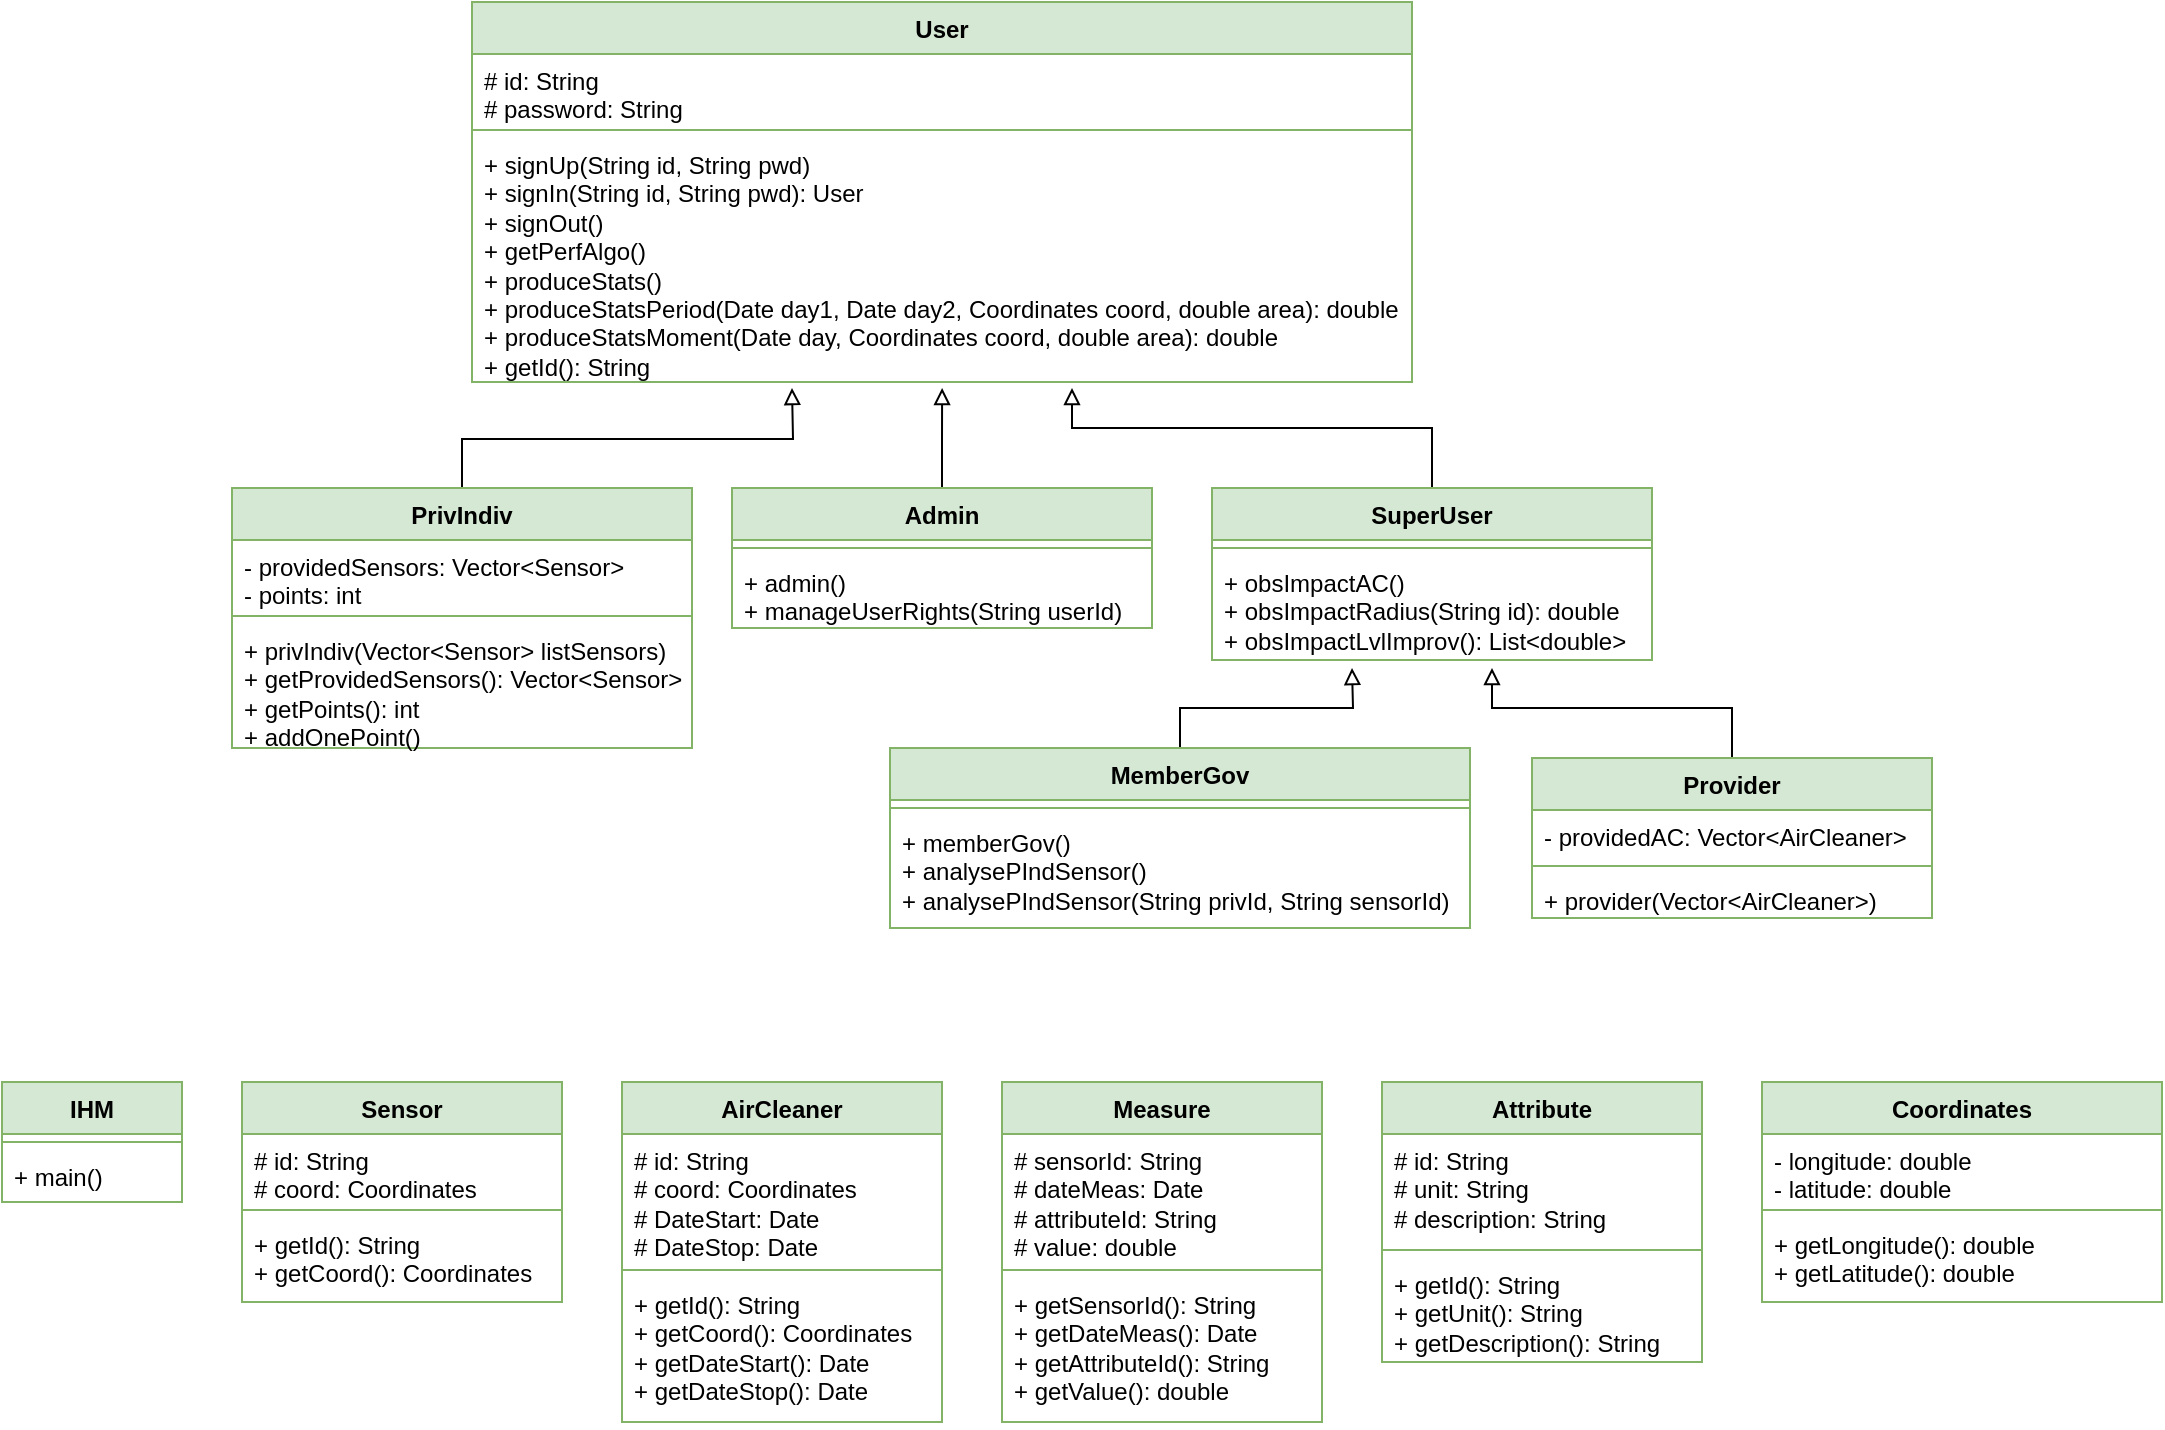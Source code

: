 <mxfile version="21.2.4">
  <diagram name="Page-1" id="yiN5j1oyxYad6qEhMctS">
    <mxGraphModel dx="1477" dy="998" grid="1" gridSize="10" guides="1" tooltips="1" connect="1" arrows="1" fold="1" page="1" pageScale="1" pageWidth="1169" pageHeight="827" math="0" shadow="0">
      <root>
        <mxCell id="0" />
        <mxCell id="1" parent="0" />
        <mxCell id="yn7_J2-3DS3pyrR_qpt7-1" value="User" style="swimlane;fontStyle=1;align=center;verticalAlign=top;childLayout=stackLayout;horizontal=1;startSize=26;horizontalStack=0;resizeParent=1;resizeParentMax=0;resizeLast=0;collapsible=1;marginBottom=0;whiteSpace=wrap;html=1;fillColor=#d5e8d4;strokeColor=#82b366;" vertex="1" parent="1">
          <mxGeometry x="279" y="20" width="470" height="190" as="geometry" />
        </mxCell>
        <mxCell id="yn7_J2-3DS3pyrR_qpt7-2" value="# id: String&lt;br&gt;# password: String" style="text;strokeColor=none;fillColor=none;align=left;verticalAlign=top;spacingLeft=4;spacingRight=4;overflow=hidden;rotatable=0;points=[[0,0.5],[1,0.5]];portConstraint=eastwest;whiteSpace=wrap;html=1;" vertex="1" parent="yn7_J2-3DS3pyrR_qpt7-1">
          <mxGeometry y="26" width="470" height="34" as="geometry" />
        </mxCell>
        <mxCell id="yn7_J2-3DS3pyrR_qpt7-3" value="" style="line;strokeWidth=1;fillColor=none;align=left;verticalAlign=middle;spacingTop=-1;spacingLeft=3;spacingRight=3;rotatable=0;labelPosition=right;points=[];portConstraint=eastwest;strokeColor=inherit;" vertex="1" parent="yn7_J2-3DS3pyrR_qpt7-1">
          <mxGeometry y="60" width="470" height="8" as="geometry" />
        </mxCell>
        <mxCell id="yn7_J2-3DS3pyrR_qpt7-4" value="+ signUp(String id, String pwd)&lt;br&gt;+ signIn(String id, String pwd): User&lt;br&gt;+ signOut()&lt;br&gt;+ getPerfAlgo()&lt;br&gt;+ produceStats()&lt;br&gt;+ produceStatsPeriod(Date day1, Date day2, Coordinates coord, double area): double&lt;br&gt;+ produceStatsMoment(Date day, Coordinates coord, double area): double&lt;br&gt;+ getId(): String" style="text;strokeColor=none;fillColor=none;align=left;verticalAlign=top;spacingLeft=4;spacingRight=4;overflow=hidden;rotatable=0;points=[[0,0.5],[1,0.5]];portConstraint=eastwest;whiteSpace=wrap;html=1;" vertex="1" parent="yn7_J2-3DS3pyrR_qpt7-1">
          <mxGeometry y="68" width="470" height="122" as="geometry" />
        </mxCell>
        <mxCell id="yn7_J2-3DS3pyrR_qpt7-27" style="edgeStyle=orthogonalEdgeStyle;rounded=0;orthogonalLoop=1;jettySize=auto;html=1;exitX=0.5;exitY=0;exitDx=0;exitDy=0;endArrow=block;endFill=0;" edge="1" parent="1" source="yn7_J2-3DS3pyrR_qpt7-5">
          <mxGeometry relative="1" as="geometry">
            <mxPoint x="514.059" y="213" as="targetPoint" />
          </mxGeometry>
        </mxCell>
        <mxCell id="yn7_J2-3DS3pyrR_qpt7-5" value="Admin" style="swimlane;fontStyle=1;align=center;verticalAlign=top;childLayout=stackLayout;horizontal=1;startSize=26;horizontalStack=0;resizeParent=1;resizeParentMax=0;resizeLast=0;collapsible=1;marginBottom=0;whiteSpace=wrap;html=1;fillColor=#d5e8d4;strokeColor=#82b366;" vertex="1" parent="1">
          <mxGeometry x="409" y="263" width="210" height="70" as="geometry" />
        </mxCell>
        <mxCell id="yn7_J2-3DS3pyrR_qpt7-7" value="" style="line;strokeWidth=1;fillColor=none;align=left;verticalAlign=middle;spacingTop=-1;spacingLeft=3;spacingRight=3;rotatable=0;labelPosition=right;points=[];portConstraint=eastwest;strokeColor=inherit;" vertex="1" parent="yn7_J2-3DS3pyrR_qpt7-5">
          <mxGeometry y="26" width="210" height="8" as="geometry" />
        </mxCell>
        <mxCell id="yn7_J2-3DS3pyrR_qpt7-8" value="+ admin()&lt;br&gt;+ manageUserRights(String userId)" style="text;strokeColor=none;fillColor=none;align=left;verticalAlign=top;spacingLeft=4;spacingRight=4;overflow=hidden;rotatable=0;points=[[0,0.5],[1,0.5]];portConstraint=eastwest;whiteSpace=wrap;html=1;" vertex="1" parent="yn7_J2-3DS3pyrR_qpt7-5">
          <mxGeometry y="34" width="210" height="36" as="geometry" />
        </mxCell>
        <mxCell id="yn7_J2-3DS3pyrR_qpt7-26" style="edgeStyle=orthogonalEdgeStyle;rounded=0;orthogonalLoop=1;jettySize=auto;html=1;exitX=0.5;exitY=0;exitDx=0;exitDy=0;endArrow=block;endFill=0;targetPerimeterSpacing=0;strokeWidth=1;" edge="1" parent="1" source="yn7_J2-3DS3pyrR_qpt7-9">
          <mxGeometry relative="1" as="geometry">
            <mxPoint x="439" y="213" as="targetPoint" />
          </mxGeometry>
        </mxCell>
        <mxCell id="yn7_J2-3DS3pyrR_qpt7-9" value="PrivIndiv" style="swimlane;fontStyle=1;align=center;verticalAlign=top;childLayout=stackLayout;horizontal=1;startSize=26;horizontalStack=0;resizeParent=1;resizeParentMax=0;resizeLast=0;collapsible=1;marginBottom=0;whiteSpace=wrap;html=1;fillColor=#d5e8d4;strokeColor=#82b366;" vertex="1" parent="1">
          <mxGeometry x="159" y="263" width="230" height="130" as="geometry" />
        </mxCell>
        <mxCell id="yn7_J2-3DS3pyrR_qpt7-10" value="- providedSensors: Vector&amp;lt;Sensor&amp;gt;&lt;br&gt;- points: int" style="text;strokeColor=none;fillColor=none;align=left;verticalAlign=top;spacingLeft=4;spacingRight=4;overflow=hidden;rotatable=0;points=[[0,0.5],[1,0.5]];portConstraint=eastwest;whiteSpace=wrap;html=1;" vertex="1" parent="yn7_J2-3DS3pyrR_qpt7-9">
          <mxGeometry y="26" width="230" height="34" as="geometry" />
        </mxCell>
        <mxCell id="yn7_J2-3DS3pyrR_qpt7-11" value="" style="line;strokeWidth=1;fillColor=none;align=left;verticalAlign=middle;spacingTop=-1;spacingLeft=3;spacingRight=3;rotatable=0;labelPosition=right;points=[];portConstraint=eastwest;strokeColor=inherit;" vertex="1" parent="yn7_J2-3DS3pyrR_qpt7-9">
          <mxGeometry y="60" width="230" height="8" as="geometry" />
        </mxCell>
        <mxCell id="yn7_J2-3DS3pyrR_qpt7-12" value="+ privIndiv(Vector&amp;lt;Sensor&amp;gt; listSensors)&lt;br&gt;+ getProvidedSensors(): Vector&amp;lt;Sensor&amp;gt;&lt;br&gt;+ getPoints(): int&lt;br&gt;+ addOnePoint()" style="text;strokeColor=none;fillColor=none;align=left;verticalAlign=top;spacingLeft=4;spacingRight=4;overflow=hidden;rotatable=0;points=[[0,0.5],[1,0.5]];portConstraint=eastwest;whiteSpace=wrap;html=1;" vertex="1" parent="yn7_J2-3DS3pyrR_qpt7-9">
          <mxGeometry y="68" width="230" height="62" as="geometry" />
        </mxCell>
        <mxCell id="yn7_J2-3DS3pyrR_qpt7-28" style="edgeStyle=orthogonalEdgeStyle;rounded=0;orthogonalLoop=1;jettySize=auto;html=1;endArrow=block;endFill=0;" edge="1" parent="1" source="yn7_J2-3DS3pyrR_qpt7-13">
          <mxGeometry relative="1" as="geometry">
            <mxPoint x="579" y="213" as="targetPoint" />
            <Array as="points">
              <mxPoint x="759" y="233" />
              <mxPoint x="579" y="233" />
            </Array>
          </mxGeometry>
        </mxCell>
        <mxCell id="yn7_J2-3DS3pyrR_qpt7-13" value="SuperUser" style="swimlane;fontStyle=1;align=center;verticalAlign=top;childLayout=stackLayout;horizontal=1;startSize=26;horizontalStack=0;resizeParent=1;resizeParentMax=0;resizeLast=0;collapsible=1;marginBottom=0;whiteSpace=wrap;html=1;fillColor=#d5e8d4;strokeColor=#82b366;" vertex="1" parent="1">
          <mxGeometry x="649" y="263" width="220" height="86" as="geometry" />
        </mxCell>
        <mxCell id="yn7_J2-3DS3pyrR_qpt7-15" value="" style="line;strokeWidth=1;fillColor=none;align=left;verticalAlign=middle;spacingTop=-1;spacingLeft=3;spacingRight=3;rotatable=0;labelPosition=right;points=[];portConstraint=eastwest;strokeColor=inherit;" vertex="1" parent="yn7_J2-3DS3pyrR_qpt7-13">
          <mxGeometry y="26" width="220" height="8" as="geometry" />
        </mxCell>
        <mxCell id="yn7_J2-3DS3pyrR_qpt7-16" value="+ obsImpactAC()&lt;br&gt;+ obsImpactRadius(String id): double&lt;br&gt;+ obsImpactLvlImprov(): List&amp;lt;double&amp;gt;" style="text;strokeColor=none;fillColor=none;align=left;verticalAlign=top;spacingLeft=4;spacingRight=4;overflow=hidden;rotatable=0;points=[[0,0.5],[1,0.5]];portConstraint=eastwest;whiteSpace=wrap;html=1;" vertex="1" parent="yn7_J2-3DS3pyrR_qpt7-13">
          <mxGeometry y="34" width="220" height="52" as="geometry" />
        </mxCell>
        <mxCell id="yn7_J2-3DS3pyrR_qpt7-29" style="edgeStyle=orthogonalEdgeStyle;rounded=0;orthogonalLoop=1;jettySize=auto;html=1;endArrow=block;endFill=0;" edge="1" parent="1" source="yn7_J2-3DS3pyrR_qpt7-17">
          <mxGeometry relative="1" as="geometry">
            <mxPoint x="719" y="353" as="targetPoint" />
          </mxGeometry>
        </mxCell>
        <mxCell id="yn7_J2-3DS3pyrR_qpt7-17" value="MemberGov" style="swimlane;fontStyle=1;align=center;verticalAlign=top;childLayout=stackLayout;horizontal=1;startSize=26;horizontalStack=0;resizeParent=1;resizeParentMax=0;resizeLast=0;collapsible=1;marginBottom=0;whiteSpace=wrap;html=1;fillColor=#d5e8d4;strokeColor=#82b366;" vertex="1" parent="1">
          <mxGeometry x="488" y="393" width="290" height="90" as="geometry" />
        </mxCell>
        <mxCell id="yn7_J2-3DS3pyrR_qpt7-19" value="" style="line;strokeWidth=1;fillColor=none;align=left;verticalAlign=middle;spacingTop=-1;spacingLeft=3;spacingRight=3;rotatable=0;labelPosition=right;points=[];portConstraint=eastwest;strokeColor=inherit;" vertex="1" parent="yn7_J2-3DS3pyrR_qpt7-17">
          <mxGeometry y="26" width="290" height="8" as="geometry" />
        </mxCell>
        <mxCell id="yn7_J2-3DS3pyrR_qpt7-20" value="+ memberGov()&lt;br&gt;+ analysePIndSensor()&lt;br&gt;+ analysePIndSensor(String privId, String sensorId)" style="text;strokeColor=none;fillColor=none;align=left;verticalAlign=top;spacingLeft=4;spacingRight=4;overflow=hidden;rotatable=0;points=[[0,0.5],[1,0.5]];portConstraint=eastwest;whiteSpace=wrap;html=1;" vertex="1" parent="yn7_J2-3DS3pyrR_qpt7-17">
          <mxGeometry y="34" width="290" height="56" as="geometry" />
        </mxCell>
        <mxCell id="yn7_J2-3DS3pyrR_qpt7-30" style="edgeStyle=orthogonalEdgeStyle;rounded=0;orthogonalLoop=1;jettySize=auto;html=1;endArrow=block;endFill=0;" edge="1" parent="1" source="yn7_J2-3DS3pyrR_qpt7-21">
          <mxGeometry relative="1" as="geometry">
            <mxPoint x="789" y="353" as="targetPoint" />
            <Array as="points">
              <mxPoint x="909" y="373" />
              <mxPoint x="789" y="373" />
            </Array>
          </mxGeometry>
        </mxCell>
        <mxCell id="yn7_J2-3DS3pyrR_qpt7-21" value="Provider" style="swimlane;fontStyle=1;align=center;verticalAlign=top;childLayout=stackLayout;horizontal=1;startSize=26;horizontalStack=0;resizeParent=1;resizeParentMax=0;resizeLast=0;collapsible=1;marginBottom=0;whiteSpace=wrap;html=1;fillColor=#d5e8d4;strokeColor=#82b366;" vertex="1" parent="1">
          <mxGeometry x="809" y="398" width="200" height="80" as="geometry" />
        </mxCell>
        <mxCell id="yn7_J2-3DS3pyrR_qpt7-22" value="- providedAC: Vector&amp;lt;AirCleaner&amp;gt;" style="text;strokeColor=none;fillColor=none;align=left;verticalAlign=top;spacingLeft=4;spacingRight=4;overflow=hidden;rotatable=0;points=[[0,0.5],[1,0.5]];portConstraint=eastwest;whiteSpace=wrap;html=1;" vertex="1" parent="yn7_J2-3DS3pyrR_qpt7-21">
          <mxGeometry y="26" width="200" height="24" as="geometry" />
        </mxCell>
        <mxCell id="yn7_J2-3DS3pyrR_qpt7-23" value="" style="line;strokeWidth=1;fillColor=none;align=left;verticalAlign=middle;spacingTop=-1;spacingLeft=3;spacingRight=3;rotatable=0;labelPosition=right;points=[];portConstraint=eastwest;strokeColor=inherit;" vertex="1" parent="yn7_J2-3DS3pyrR_qpt7-21">
          <mxGeometry y="50" width="200" height="8" as="geometry" />
        </mxCell>
        <mxCell id="yn7_J2-3DS3pyrR_qpt7-24" value="+ provider(Vector&amp;lt;AirCleaner&amp;gt;)" style="text;strokeColor=none;fillColor=none;align=left;verticalAlign=top;spacingLeft=4;spacingRight=4;overflow=hidden;rotatable=0;points=[[0,0.5],[1,0.5]];portConstraint=eastwest;whiteSpace=wrap;html=1;" vertex="1" parent="yn7_J2-3DS3pyrR_qpt7-21">
          <mxGeometry y="58" width="200" height="22" as="geometry" />
        </mxCell>
        <mxCell id="yn7_J2-3DS3pyrR_qpt7-31" value="Coordinates" style="swimlane;fontStyle=1;align=center;verticalAlign=top;childLayout=stackLayout;horizontal=1;startSize=26;horizontalStack=0;resizeParent=1;resizeParentMax=0;resizeLast=0;collapsible=1;marginBottom=0;whiteSpace=wrap;html=1;fillColor=#d5e8d4;strokeColor=#82b366;" vertex="1" parent="1">
          <mxGeometry x="924" y="560" width="200" height="110" as="geometry" />
        </mxCell>
        <mxCell id="yn7_J2-3DS3pyrR_qpt7-32" value="- longitude: double&lt;br&gt;- latitude: double" style="text;strokeColor=none;fillColor=none;align=left;verticalAlign=top;spacingLeft=4;spacingRight=4;overflow=hidden;rotatable=0;points=[[0,0.5],[1,0.5]];portConstraint=eastwest;whiteSpace=wrap;html=1;" vertex="1" parent="yn7_J2-3DS3pyrR_qpt7-31">
          <mxGeometry y="26" width="200" height="34" as="geometry" />
        </mxCell>
        <mxCell id="yn7_J2-3DS3pyrR_qpt7-33" value="" style="line;strokeWidth=1;fillColor=none;align=left;verticalAlign=middle;spacingTop=-1;spacingLeft=3;spacingRight=3;rotatable=0;labelPosition=right;points=[];portConstraint=eastwest;strokeColor=inherit;" vertex="1" parent="yn7_J2-3DS3pyrR_qpt7-31">
          <mxGeometry y="60" width="200" height="8" as="geometry" />
        </mxCell>
        <mxCell id="yn7_J2-3DS3pyrR_qpt7-34" value="+ getLongitude(): double&lt;br&gt;+ getLatitude(): double" style="text;strokeColor=none;fillColor=none;align=left;verticalAlign=top;spacingLeft=4;spacingRight=4;overflow=hidden;rotatable=0;points=[[0,0.5],[1,0.5]];portConstraint=eastwest;whiteSpace=wrap;html=1;" vertex="1" parent="yn7_J2-3DS3pyrR_qpt7-31">
          <mxGeometry y="68" width="200" height="42" as="geometry" />
        </mxCell>
        <mxCell id="yn7_J2-3DS3pyrR_qpt7-35" value="IHM" style="swimlane;fontStyle=1;align=center;verticalAlign=top;childLayout=stackLayout;horizontal=1;startSize=26;horizontalStack=0;resizeParent=1;resizeParentMax=0;resizeLast=0;collapsible=1;marginBottom=0;whiteSpace=wrap;html=1;fillColor=#d5e8d4;strokeColor=#82b366;" vertex="1" parent="1">
          <mxGeometry x="44" y="560" width="90" height="60" as="geometry" />
        </mxCell>
        <mxCell id="yn7_J2-3DS3pyrR_qpt7-37" value="" style="line;strokeWidth=1;fillColor=none;align=left;verticalAlign=middle;spacingTop=-1;spacingLeft=3;spacingRight=3;rotatable=0;labelPosition=right;points=[];portConstraint=eastwest;strokeColor=inherit;" vertex="1" parent="yn7_J2-3DS3pyrR_qpt7-35">
          <mxGeometry y="26" width="90" height="8" as="geometry" />
        </mxCell>
        <mxCell id="yn7_J2-3DS3pyrR_qpt7-38" value="+ main()" style="text;strokeColor=none;fillColor=none;align=left;verticalAlign=top;spacingLeft=4;spacingRight=4;overflow=hidden;rotatable=0;points=[[0,0.5],[1,0.5]];portConstraint=eastwest;whiteSpace=wrap;html=1;" vertex="1" parent="yn7_J2-3DS3pyrR_qpt7-35">
          <mxGeometry y="34" width="90" height="26" as="geometry" />
        </mxCell>
        <mxCell id="yn7_J2-3DS3pyrR_qpt7-41" value="Sensor" style="swimlane;fontStyle=1;align=center;verticalAlign=top;childLayout=stackLayout;horizontal=1;startSize=26;horizontalStack=0;resizeParent=1;resizeParentMax=0;resizeLast=0;collapsible=1;marginBottom=0;whiteSpace=wrap;html=1;fillColor=#d5e8d4;strokeColor=#82b366;" vertex="1" parent="1">
          <mxGeometry x="164" y="560" width="160" height="110" as="geometry" />
        </mxCell>
        <mxCell id="yn7_J2-3DS3pyrR_qpt7-42" value="# id: String&lt;br&gt;# coord: Coordinates" style="text;strokeColor=none;fillColor=none;align=left;verticalAlign=top;spacingLeft=4;spacingRight=4;overflow=hidden;rotatable=0;points=[[0,0.5],[1,0.5]];portConstraint=eastwest;whiteSpace=wrap;html=1;" vertex="1" parent="yn7_J2-3DS3pyrR_qpt7-41">
          <mxGeometry y="26" width="160" height="34" as="geometry" />
        </mxCell>
        <mxCell id="yn7_J2-3DS3pyrR_qpt7-43" value="" style="line;strokeWidth=1;fillColor=none;align=left;verticalAlign=middle;spacingTop=-1;spacingLeft=3;spacingRight=3;rotatable=0;labelPosition=right;points=[];portConstraint=eastwest;strokeColor=inherit;" vertex="1" parent="yn7_J2-3DS3pyrR_qpt7-41">
          <mxGeometry y="60" width="160" height="8" as="geometry" />
        </mxCell>
        <mxCell id="yn7_J2-3DS3pyrR_qpt7-44" value="+ getId(): String&lt;br&gt;+ getCoord(): Coordinates" style="text;strokeColor=none;fillColor=none;align=left;verticalAlign=top;spacingLeft=4;spacingRight=4;overflow=hidden;rotatable=0;points=[[0,0.5],[1,0.5]];portConstraint=eastwest;whiteSpace=wrap;html=1;" vertex="1" parent="yn7_J2-3DS3pyrR_qpt7-41">
          <mxGeometry y="68" width="160" height="42" as="geometry" />
        </mxCell>
        <mxCell id="yn7_J2-3DS3pyrR_qpt7-45" value="AirCleaner" style="swimlane;fontStyle=1;align=center;verticalAlign=top;childLayout=stackLayout;horizontal=1;startSize=26;horizontalStack=0;resizeParent=1;resizeParentMax=0;resizeLast=0;collapsible=1;marginBottom=0;whiteSpace=wrap;html=1;fillColor=#d5e8d4;strokeColor=#82b366;" vertex="1" parent="1">
          <mxGeometry x="354" y="560" width="160" height="170" as="geometry" />
        </mxCell>
        <mxCell id="yn7_J2-3DS3pyrR_qpt7-46" value="# id: String&lt;br&gt;# coord: Coordinates&lt;br&gt;# DateStart: Date&lt;br&gt;# DateStop: Date" style="text;strokeColor=none;fillColor=none;align=left;verticalAlign=top;spacingLeft=4;spacingRight=4;overflow=hidden;rotatable=0;points=[[0,0.5],[1,0.5]];portConstraint=eastwest;whiteSpace=wrap;html=1;" vertex="1" parent="yn7_J2-3DS3pyrR_qpt7-45">
          <mxGeometry y="26" width="160" height="64" as="geometry" />
        </mxCell>
        <mxCell id="yn7_J2-3DS3pyrR_qpt7-47" value="" style="line;strokeWidth=1;fillColor=none;align=left;verticalAlign=middle;spacingTop=-1;spacingLeft=3;spacingRight=3;rotatable=0;labelPosition=right;points=[];portConstraint=eastwest;strokeColor=inherit;" vertex="1" parent="yn7_J2-3DS3pyrR_qpt7-45">
          <mxGeometry y="90" width="160" height="8" as="geometry" />
        </mxCell>
        <mxCell id="yn7_J2-3DS3pyrR_qpt7-48" value="+ getId(): String&lt;br&gt;+ getCoord(): Coordinates&lt;br&gt;+ getDateStart(): Date&lt;br&gt;+ getDateStop(): Date" style="text;strokeColor=none;fillColor=none;align=left;verticalAlign=top;spacingLeft=4;spacingRight=4;overflow=hidden;rotatable=0;points=[[0,0.5],[1,0.5]];portConstraint=eastwest;whiteSpace=wrap;html=1;" vertex="1" parent="yn7_J2-3DS3pyrR_qpt7-45">
          <mxGeometry y="98" width="160" height="72" as="geometry" />
        </mxCell>
        <mxCell id="yn7_J2-3DS3pyrR_qpt7-49" value="Measure" style="swimlane;fontStyle=1;align=center;verticalAlign=top;childLayout=stackLayout;horizontal=1;startSize=26;horizontalStack=0;resizeParent=1;resizeParentMax=0;resizeLast=0;collapsible=1;marginBottom=0;whiteSpace=wrap;html=1;fillColor=#d5e8d4;strokeColor=#82b366;" vertex="1" parent="1">
          <mxGeometry x="544" y="560" width="160" height="170" as="geometry" />
        </mxCell>
        <mxCell id="yn7_J2-3DS3pyrR_qpt7-50" value="# sensorId: String&lt;br&gt;# dateMeas: Date&lt;br&gt;# attributeId: String&lt;br&gt;# value: double" style="text;strokeColor=none;fillColor=none;align=left;verticalAlign=top;spacingLeft=4;spacingRight=4;overflow=hidden;rotatable=0;points=[[0,0.5],[1,0.5]];portConstraint=eastwest;whiteSpace=wrap;html=1;" vertex="1" parent="yn7_J2-3DS3pyrR_qpt7-49">
          <mxGeometry y="26" width="160" height="64" as="geometry" />
        </mxCell>
        <mxCell id="yn7_J2-3DS3pyrR_qpt7-51" value="" style="line;strokeWidth=1;fillColor=none;align=left;verticalAlign=middle;spacingTop=-1;spacingLeft=3;spacingRight=3;rotatable=0;labelPosition=right;points=[];portConstraint=eastwest;strokeColor=inherit;" vertex="1" parent="yn7_J2-3DS3pyrR_qpt7-49">
          <mxGeometry y="90" width="160" height="8" as="geometry" />
        </mxCell>
        <mxCell id="yn7_J2-3DS3pyrR_qpt7-52" value="+ getSensorId(): String&lt;br&gt;+ getDateMeas(): Date&lt;br&gt;+ getAttributeId(): String&lt;br&gt;+ getValue(): double" style="text;strokeColor=none;fillColor=none;align=left;verticalAlign=top;spacingLeft=4;spacingRight=4;overflow=hidden;rotatable=0;points=[[0,0.5],[1,0.5]];portConstraint=eastwest;whiteSpace=wrap;html=1;" vertex="1" parent="yn7_J2-3DS3pyrR_qpt7-49">
          <mxGeometry y="98" width="160" height="72" as="geometry" />
        </mxCell>
        <mxCell id="yn7_J2-3DS3pyrR_qpt7-53" value="Attribute" style="swimlane;fontStyle=1;align=center;verticalAlign=top;childLayout=stackLayout;horizontal=1;startSize=26;horizontalStack=0;resizeParent=1;resizeParentMax=0;resizeLast=0;collapsible=1;marginBottom=0;whiteSpace=wrap;html=1;fillColor=#d5e8d4;strokeColor=#82b366;" vertex="1" parent="1">
          <mxGeometry x="734" y="560" width="160" height="140" as="geometry" />
        </mxCell>
        <mxCell id="yn7_J2-3DS3pyrR_qpt7-54" value="# id: String&lt;br&gt;# unit: String&lt;br&gt;# description: String&lt;br&gt;" style="text;strokeColor=none;fillColor=none;align=left;verticalAlign=top;spacingLeft=4;spacingRight=4;overflow=hidden;rotatable=0;points=[[0,0.5],[1,0.5]];portConstraint=eastwest;whiteSpace=wrap;html=1;" vertex="1" parent="yn7_J2-3DS3pyrR_qpt7-53">
          <mxGeometry y="26" width="160" height="54" as="geometry" />
        </mxCell>
        <mxCell id="yn7_J2-3DS3pyrR_qpt7-55" value="" style="line;strokeWidth=1;fillColor=none;align=left;verticalAlign=middle;spacingTop=-1;spacingLeft=3;spacingRight=3;rotatable=0;labelPosition=right;points=[];portConstraint=eastwest;strokeColor=inherit;" vertex="1" parent="yn7_J2-3DS3pyrR_qpt7-53">
          <mxGeometry y="80" width="160" height="8" as="geometry" />
        </mxCell>
        <mxCell id="yn7_J2-3DS3pyrR_qpt7-56" value="+ getId(): String&lt;br&gt;+ getUnit(): String&lt;br&gt;+ getDescription(): String" style="text;strokeColor=none;fillColor=none;align=left;verticalAlign=top;spacingLeft=4;spacingRight=4;overflow=hidden;rotatable=0;points=[[0,0.5],[1,0.5]];portConstraint=eastwest;whiteSpace=wrap;html=1;" vertex="1" parent="yn7_J2-3DS3pyrR_qpt7-53">
          <mxGeometry y="88" width="160" height="52" as="geometry" />
        </mxCell>
      </root>
    </mxGraphModel>
  </diagram>
</mxfile>
